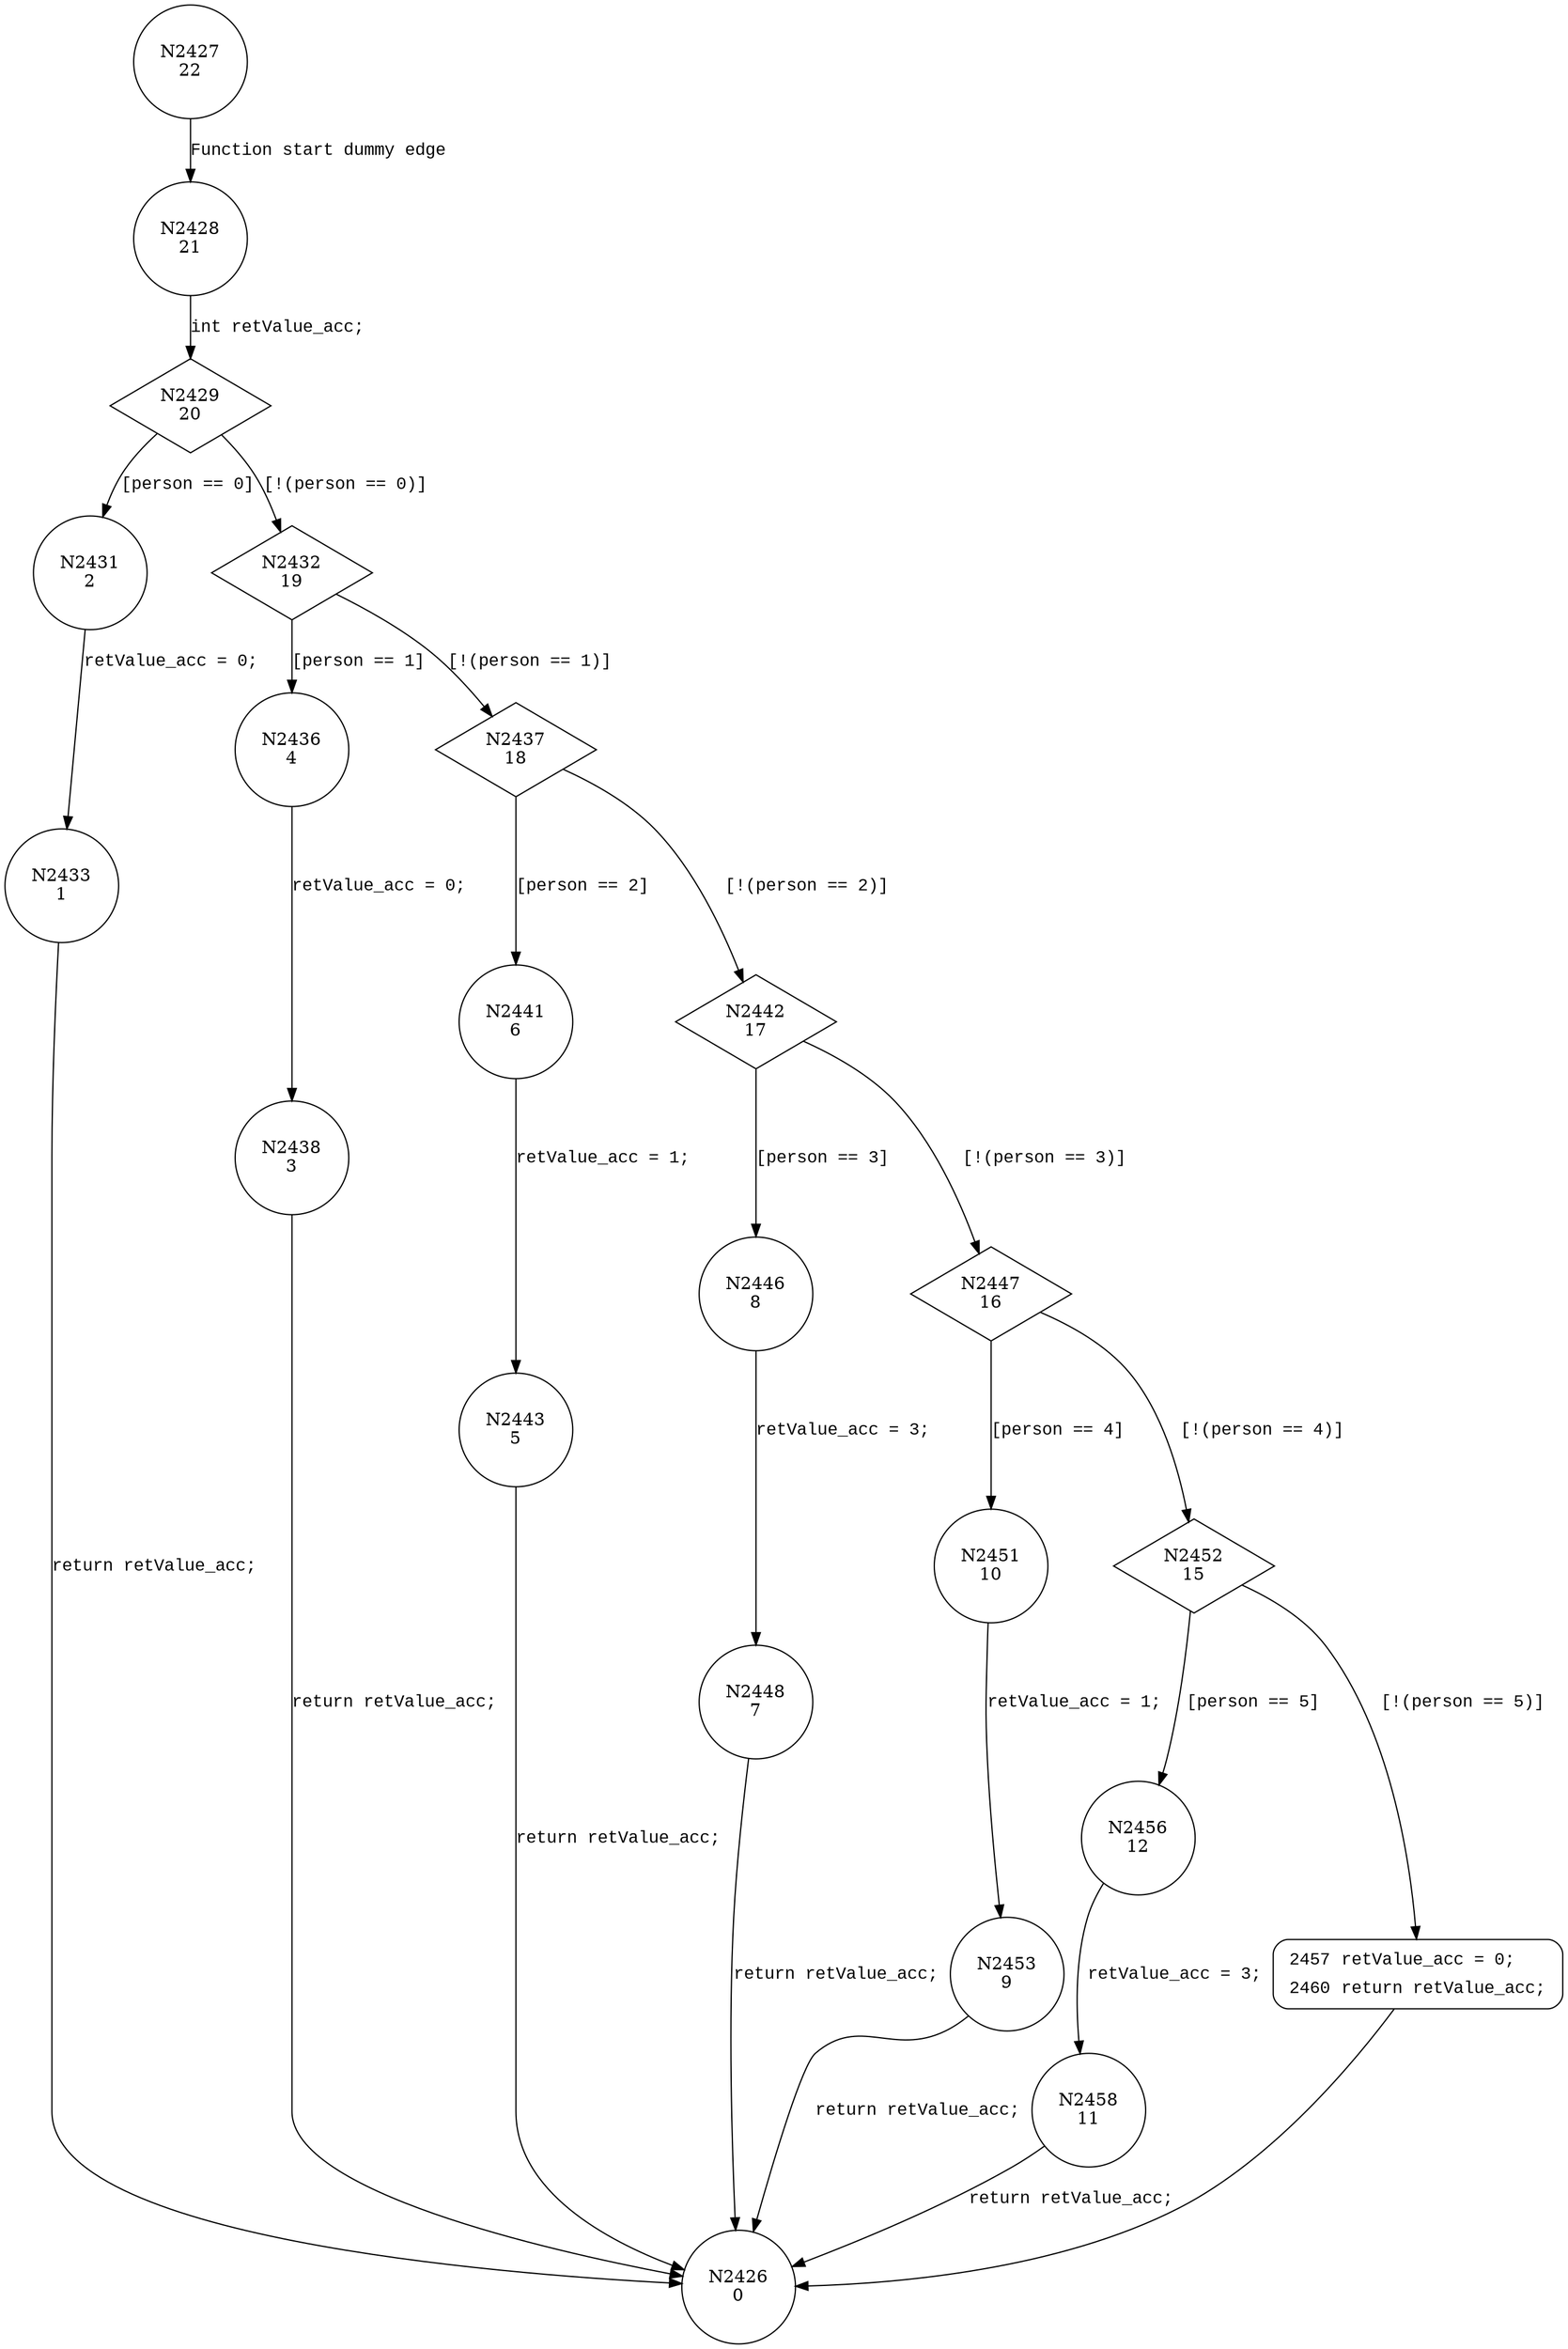 digraph getDestination {
2427 [shape="circle" label="N2427\n22"]
2428 [shape="circle" label="N2428\n21"]
2429 [shape="diamond" label="N2429\n20"]
2431 [shape="circle" label="N2431\n2"]
2432 [shape="diamond" label="N2432\n19"]
2436 [shape="circle" label="N2436\n4"]
2437 [shape="diamond" label="N2437\n18"]
2441 [shape="circle" label="N2441\n6"]
2442 [shape="diamond" label="N2442\n17"]
2446 [shape="circle" label="N2446\n8"]
2447 [shape="diamond" label="N2447\n16"]
2451 [shape="circle" label="N2451\n10"]
2452 [shape="diamond" label="N2452\n15"]
2456 [shape="circle" label="N2456\n12"]
2457 [shape="circle" label="N2457\n14"]
2458 [shape="circle" label="N2458\n11"]
2453 [shape="circle" label="N2453\n9"]
2448 [shape="circle" label="N2448\n7"]
2443 [shape="circle" label="N2443\n5"]
2438 [shape="circle" label="N2438\n3"]
2433 [shape="circle" label="N2433\n1"]
2426 [shape="circle" label="N2426\n0"]
2457 [style="filled,bold" penwidth="1" fillcolor="white" fontname="Courier New" shape="Mrecord" label=<<table border="0" cellborder="0" cellpadding="3" bgcolor="white"><tr><td align="right">2457</td><td align="left">retValue_acc = 0;</td></tr><tr><td align="right">2460</td><td align="left">return retValue_acc;</td></tr></table>>]
2457 -> 2426[label=""]
2427 -> 2428 [label="Function start dummy edge" fontname="Courier New"]
2429 -> 2431 [label="[person == 0]" fontname="Courier New"]
2429 -> 2432 [label="[!(person == 0)]" fontname="Courier New"]
2432 -> 2436 [label="[person == 1]" fontname="Courier New"]
2432 -> 2437 [label="[!(person == 1)]" fontname="Courier New"]
2437 -> 2441 [label="[person == 2]" fontname="Courier New"]
2437 -> 2442 [label="[!(person == 2)]" fontname="Courier New"]
2442 -> 2446 [label="[person == 3]" fontname="Courier New"]
2442 -> 2447 [label="[!(person == 3)]" fontname="Courier New"]
2447 -> 2451 [label="[person == 4]" fontname="Courier New"]
2447 -> 2452 [label="[!(person == 4)]" fontname="Courier New"]
2452 -> 2456 [label="[person == 5]" fontname="Courier New"]
2452 -> 2457 [label="[!(person == 5)]" fontname="Courier New"]
2456 -> 2458 [label="retValue_acc = 3;" fontname="Courier New"]
2451 -> 2453 [label="retValue_acc = 1;" fontname="Courier New"]
2446 -> 2448 [label="retValue_acc = 3;" fontname="Courier New"]
2441 -> 2443 [label="retValue_acc = 1;" fontname="Courier New"]
2436 -> 2438 [label="retValue_acc = 0;" fontname="Courier New"]
2431 -> 2433 [label="retValue_acc = 0;" fontname="Courier New"]
2428 -> 2429 [label="int retValue_acc;" fontname="Courier New"]
2458 -> 2426 [label="return retValue_acc;" fontname="Courier New"]
2453 -> 2426 [label="return retValue_acc;" fontname="Courier New"]
2448 -> 2426 [label="return retValue_acc;" fontname="Courier New"]
2443 -> 2426 [label="return retValue_acc;" fontname="Courier New"]
2438 -> 2426 [label="return retValue_acc;" fontname="Courier New"]
2433 -> 2426 [label="return retValue_acc;" fontname="Courier New"]
}